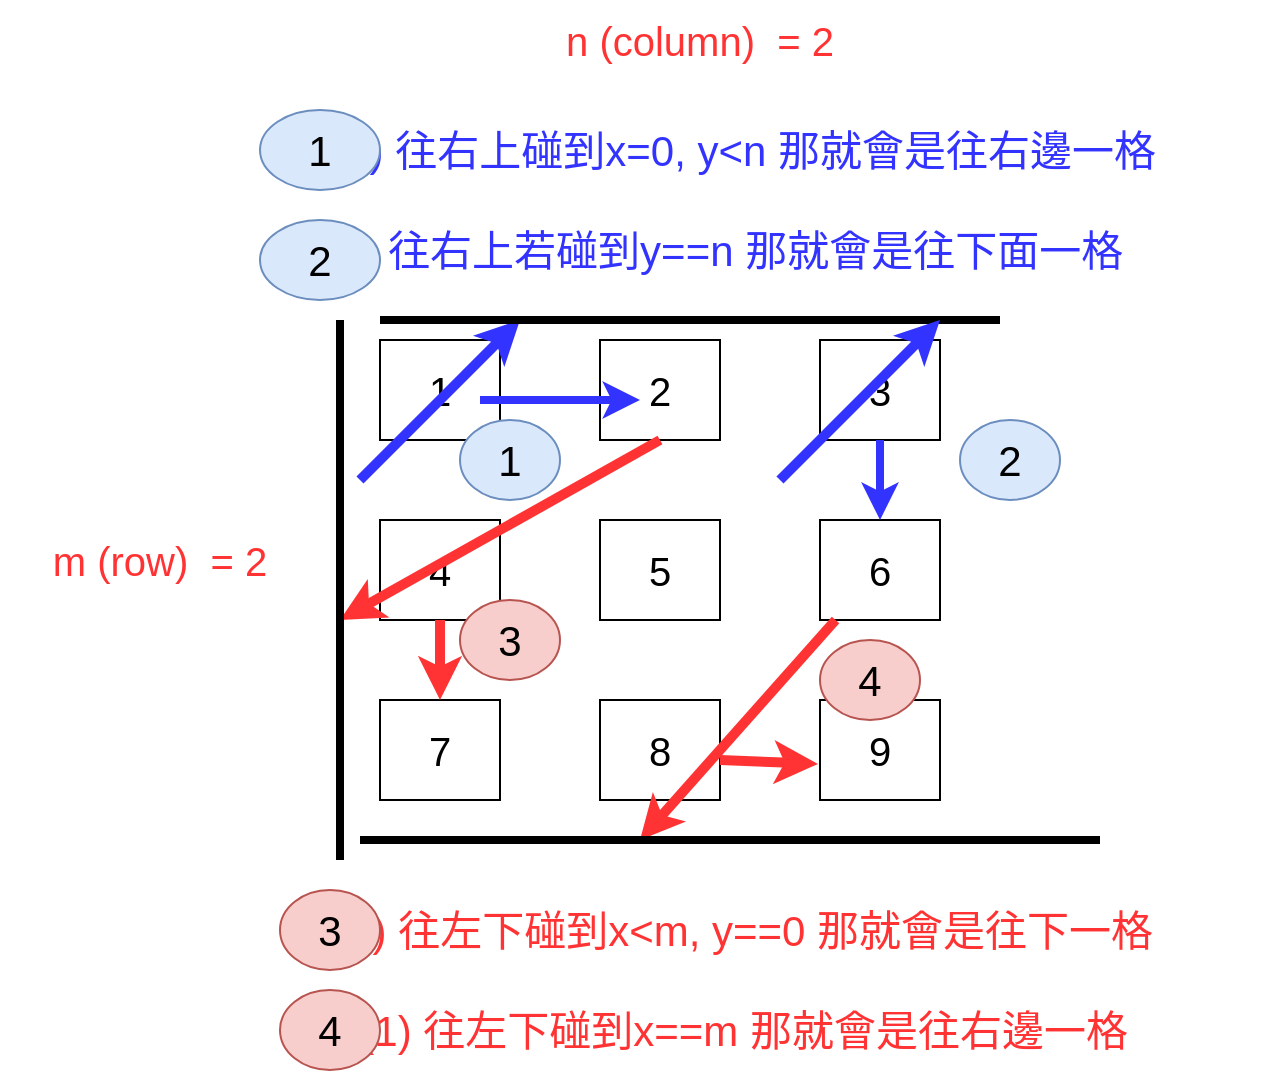 <mxfile version="13.9.5" type="device"><diagram id="MdFeueURaxVA89g-klYh" name="第 1 页"><mxGraphModel dx="1426" dy="905" grid="1" gridSize="10" guides="1" tooltips="1" connect="1" arrows="1" fold="1" page="1" pageScale="1" pageWidth="827" pageHeight="1169" math="0" shadow="0"><root><mxCell id="0"/><mxCell id="1" parent="0"/><mxCell id="onw4uzA2D6wQNw6RYLB--1" value="&lt;font style=&quot;font-size: 20px&quot;&gt;1&lt;/font&gt;" style="rounded=0;whiteSpace=wrap;html=1;" vertex="1" parent="1"><mxGeometry x="210" y="210" width="60" height="50" as="geometry"/></mxCell><mxCell id="onw4uzA2D6wQNw6RYLB--3" value="&lt;font style=&quot;font-size: 20px&quot;&gt;2&lt;/font&gt;" style="rounded=0;whiteSpace=wrap;html=1;" vertex="1" parent="1"><mxGeometry x="320" y="210" width="60" height="50" as="geometry"/></mxCell><mxCell id="onw4uzA2D6wQNw6RYLB--4" value="&lt;font style=&quot;font-size: 20px&quot;&gt;3&lt;/font&gt;" style="rounded=0;whiteSpace=wrap;html=1;" vertex="1" parent="1"><mxGeometry x="430" y="210" width="60" height="50" as="geometry"/></mxCell><mxCell id="onw4uzA2D6wQNw6RYLB--6" value="&lt;span style=&quot;font-size: 20px&quot;&gt;4&lt;/span&gt;" style="rounded=0;whiteSpace=wrap;html=1;" vertex="1" parent="1"><mxGeometry x="210" y="300" width="60" height="50" as="geometry"/></mxCell><mxCell id="onw4uzA2D6wQNw6RYLB--7" value="&lt;span style=&quot;font-size: 20px&quot;&gt;5&lt;/span&gt;" style="rounded=0;whiteSpace=wrap;html=1;" vertex="1" parent="1"><mxGeometry x="320" y="300" width="60" height="50" as="geometry"/></mxCell><mxCell id="onw4uzA2D6wQNw6RYLB--8" value="&lt;span style=&quot;font-size: 20px&quot;&gt;6&lt;/span&gt;" style="rounded=0;whiteSpace=wrap;html=1;" vertex="1" parent="1"><mxGeometry x="430" y="300" width="60" height="50" as="geometry"/></mxCell><mxCell id="onw4uzA2D6wQNw6RYLB--10" value="&lt;span style=&quot;font-size: 20px&quot;&gt;7&lt;/span&gt;" style="rounded=0;whiteSpace=wrap;html=1;" vertex="1" parent="1"><mxGeometry x="210" y="390" width="60" height="50" as="geometry"/></mxCell><mxCell id="onw4uzA2D6wQNw6RYLB--11" value="&lt;span style=&quot;font-size: 20px&quot;&gt;8&lt;/span&gt;" style="rounded=0;whiteSpace=wrap;html=1;" vertex="1" parent="1"><mxGeometry x="320" y="390" width="60" height="50" as="geometry"/></mxCell><mxCell id="onw4uzA2D6wQNw6RYLB--12" value="&lt;span style=&quot;font-size: 20px&quot;&gt;9&lt;/span&gt;" style="rounded=0;whiteSpace=wrap;html=1;" vertex="1" parent="1"><mxGeometry x="430" y="390" width="60" height="50" as="geometry"/></mxCell><mxCell id="onw4uzA2D6wQNw6RYLB--13" value="" style="endArrow=classic;html=1;strokeColor=#3333FF;strokeWidth=5;" edge="1" parent="1"><mxGeometry width="50" height="50" relative="1" as="geometry"><mxPoint x="200" y="280" as="sourcePoint"/><mxPoint x="280" y="200" as="targetPoint"/></mxGeometry></mxCell><mxCell id="onw4uzA2D6wQNw6RYLB--14" value="" style="endArrow=none;html=1;strokeWidth=4;" edge="1" parent="1"><mxGeometry width="50" height="50" relative="1" as="geometry"><mxPoint x="210" y="200" as="sourcePoint"/><mxPoint x="520" y="200" as="targetPoint"/></mxGeometry></mxCell><mxCell id="onw4uzA2D6wQNw6RYLB--15" value="&lt;font style=&quot;font-size: 21px&quot; color=&quot;#3333ff&quot;&gt;(1) 往右上碰到x=0, y&amp;lt;n 那就會是往右邊一格&amp;nbsp;&lt;/font&gt;" style="text;html=1;strokeColor=none;fillColor=none;align=center;verticalAlign=middle;whiteSpace=wrap;rounded=0;" vertex="1" parent="1"><mxGeometry x="130" y="100" width="530" height="30" as="geometry"/></mxCell><mxCell id="onw4uzA2D6wQNw6RYLB--16" value="&lt;font style=&quot;font-size: 20px&quot; color=&quot;#ff3333&quot;&gt;m (row)&amp;nbsp; = 2&lt;/font&gt;" style="text;html=1;strokeColor=none;fillColor=none;align=center;verticalAlign=middle;whiteSpace=wrap;rounded=0;" vertex="1" parent="1"><mxGeometry x="20" y="300" width="160" height="40" as="geometry"/></mxCell><mxCell id="onw4uzA2D6wQNw6RYLB--17" value="&lt;font style=&quot;font-size: 20px&quot; color=&quot;#ff3333&quot;&gt;n (column)&amp;nbsp; = 2&lt;/font&gt;" style="text;html=1;strokeColor=none;fillColor=none;align=center;verticalAlign=middle;whiteSpace=wrap;rounded=0;" vertex="1" parent="1"><mxGeometry x="290" y="40" width="160" height="40" as="geometry"/></mxCell><mxCell id="onw4uzA2D6wQNw6RYLB--20" value="&lt;font style=&quot;font-size: 21px&quot; color=&quot;#3333ff&quot;&gt;(2) 往右上若碰到y==n 那就會是往下面一格&amp;nbsp;&lt;/font&gt;" style="text;html=1;strokeColor=none;fillColor=none;align=center;verticalAlign=middle;whiteSpace=wrap;rounded=0;" vertex="1" parent="1"><mxGeometry x="120" y="150" width="530" height="30" as="geometry"/></mxCell><mxCell id="onw4uzA2D6wQNw6RYLB--22" value="" style="endArrow=classic;html=1;strokeWidth=4;strokeColor=#3333FF;" edge="1" parent="1"><mxGeometry width="50" height="50" relative="1" as="geometry"><mxPoint x="260" y="240" as="sourcePoint"/><mxPoint x="340" y="240" as="targetPoint"/></mxGeometry></mxCell><mxCell id="onw4uzA2D6wQNw6RYLB--23" value="&lt;font style=&quot;font-size: 21px&quot;&gt;1&lt;/font&gt;" style="ellipse;whiteSpace=wrap;html=1;fillColor=#dae8fc;strokeColor=#6c8ebf;" vertex="1" parent="1"><mxGeometry x="250" y="250" width="50" height="40" as="geometry"/></mxCell><mxCell id="onw4uzA2D6wQNw6RYLB--24" value="&lt;font style=&quot;font-size: 21px&quot;&gt;1&lt;/font&gt;" style="ellipse;whiteSpace=wrap;html=1;fillColor=#dae8fc;strokeColor=#6c8ebf;" vertex="1" parent="1"><mxGeometry x="150" y="95" width="60" height="40" as="geometry"/></mxCell><mxCell id="onw4uzA2D6wQNw6RYLB--25" value="" style="endArrow=classic;html=1;strokeColor=#3333FF;strokeWidth=5;" edge="1" parent="1"><mxGeometry width="50" height="50" relative="1" as="geometry"><mxPoint x="410" y="280" as="sourcePoint"/><mxPoint x="490" y="200" as="targetPoint"/></mxGeometry></mxCell><mxCell id="onw4uzA2D6wQNw6RYLB--26" value="" style="endArrow=classic;html=1;strokeWidth=4;strokeColor=#3333FF;" edge="1" parent="1" source="onw4uzA2D6wQNw6RYLB--4" target="onw4uzA2D6wQNw6RYLB--8"><mxGeometry width="50" height="50" relative="1" as="geometry"><mxPoint x="270" y="250" as="sourcePoint"/><mxPoint x="350" y="250" as="targetPoint"/></mxGeometry></mxCell><mxCell id="onw4uzA2D6wQNw6RYLB--27" value="&lt;font style=&quot;font-size: 21px&quot;&gt;2&lt;/font&gt;" style="ellipse;whiteSpace=wrap;html=1;fillColor=#dae8fc;strokeColor=#6c8ebf;" vertex="1" parent="1"><mxGeometry x="500" y="250" width="50" height="40" as="geometry"/></mxCell><mxCell id="onw4uzA2D6wQNw6RYLB--28" value="&lt;font style=&quot;font-size: 21px&quot;&gt;2&lt;/font&gt;" style="ellipse;whiteSpace=wrap;html=1;fillColor=#dae8fc;strokeColor=#6c8ebf;" vertex="1" parent="1"><mxGeometry x="150" y="150" width="60" height="40" as="geometry"/></mxCell><mxCell id="onw4uzA2D6wQNw6RYLB--30" value="" style="endArrow=classic;html=1;strokeWidth=5;exitX=0.5;exitY=1;exitDx=0;exitDy=0;strokeColor=#FF3333;" edge="1" parent="1" source="onw4uzA2D6wQNw6RYLB--3"><mxGeometry width="50" height="50" relative="1" as="geometry"><mxPoint x="340" y="230" as="sourcePoint"/><mxPoint x="190" y="350" as="targetPoint"/></mxGeometry></mxCell><mxCell id="onw4uzA2D6wQNw6RYLB--31" value="&lt;font style=&quot;font-size: 21px&quot; color=&quot;#ff3333&quot;&gt;(1) 往左下碰到x&amp;lt;m, y==0 那就會是往下一格&amp;nbsp;&lt;/font&gt;" style="text;html=1;strokeColor=none;fillColor=none;align=center;verticalAlign=middle;whiteSpace=wrap;rounded=0;" vertex="1" parent="1"><mxGeometry x="130" y="490" width="530" height="30" as="geometry"/></mxCell><mxCell id="onw4uzA2D6wQNw6RYLB--32" value="&lt;font style=&quot;font-size: 21px&quot; color=&quot;#ff3333&quot;&gt;(1) 往左下碰到x==m 那就會是往右邊一格&amp;nbsp;&lt;/font&gt;" style="text;html=1;strokeColor=none;fillColor=none;align=center;verticalAlign=middle;whiteSpace=wrap;rounded=0;" vertex="1" parent="1"><mxGeometry x="130" y="540" width="530" height="30" as="geometry"/></mxCell><mxCell id="onw4uzA2D6wQNw6RYLB--33" value="" style="endArrow=none;html=1;strokeWidth=4;" edge="1" parent="1"><mxGeometry width="50" height="50" relative="1" as="geometry"><mxPoint x="190" y="200" as="sourcePoint"/><mxPoint x="190" y="470" as="targetPoint"/></mxGeometry></mxCell><mxCell id="onw4uzA2D6wQNw6RYLB--34" value="" style="endArrow=classic;html=1;strokeWidth=5;exitX=0.5;exitY=1;exitDx=0;exitDy=0;strokeColor=#FF3333;entryX=0.5;entryY=0;entryDx=0;entryDy=0;" edge="1" parent="1" source="onw4uzA2D6wQNw6RYLB--6" target="onw4uzA2D6wQNw6RYLB--10"><mxGeometry width="50" height="50" relative="1" as="geometry"><mxPoint x="360" y="270" as="sourcePoint"/><mxPoint x="200" y="360" as="targetPoint"/></mxGeometry></mxCell><mxCell id="onw4uzA2D6wQNw6RYLB--35" value="&lt;span style=&quot;font-size: 21px&quot;&gt;3&lt;/span&gt;" style="ellipse;whiteSpace=wrap;html=1;fillColor=#f8cecc;strokeColor=#b85450;" vertex="1" parent="1"><mxGeometry x="250" y="340" width="50" height="40" as="geometry"/></mxCell><mxCell id="onw4uzA2D6wQNw6RYLB--36" value="&lt;span style=&quot;font-size: 21px&quot;&gt;4&lt;/span&gt;" style="ellipse;whiteSpace=wrap;html=1;fillColor=#f8cecc;strokeColor=#b85450;" vertex="1" parent="1"><mxGeometry x="430" y="360" width="50" height="40" as="geometry"/></mxCell><mxCell id="onw4uzA2D6wQNw6RYLB--37" value="" style="endArrow=classic;html=1;strokeWidth=5;strokeColor=#FF3333;" edge="1" parent="1" source="onw4uzA2D6wQNw6RYLB--8"><mxGeometry width="50" height="50" relative="1" as="geometry"><mxPoint x="500" y="340" as="sourcePoint"/><mxPoint x="340" y="460" as="targetPoint"/></mxGeometry></mxCell><mxCell id="onw4uzA2D6wQNw6RYLB--38" value="" style="endArrow=none;html=1;strokeWidth=4;" edge="1" parent="1"><mxGeometry width="50" height="50" relative="1" as="geometry"><mxPoint x="200" y="460" as="sourcePoint"/><mxPoint x="570" y="460" as="targetPoint"/></mxGeometry></mxCell><mxCell id="onw4uzA2D6wQNw6RYLB--39" value="" style="endArrow=classic;html=1;strokeWidth=5;strokeColor=#FF3333;entryX=-0.017;entryY=0.64;entryDx=0;entryDy=0;entryPerimeter=0;" edge="1" parent="1" target="onw4uzA2D6wQNw6RYLB--12"><mxGeometry width="50" height="50" relative="1" as="geometry"><mxPoint x="380" y="420" as="sourcePoint"/><mxPoint x="360" y="470" as="targetPoint"/></mxGeometry></mxCell><mxCell id="onw4uzA2D6wQNw6RYLB--40" value="&lt;span style=&quot;font-size: 21px&quot;&gt;3&lt;/span&gt;" style="ellipse;whiteSpace=wrap;html=1;fillColor=#f8cecc;strokeColor=#b85450;" vertex="1" parent="1"><mxGeometry x="160" y="485" width="50" height="40" as="geometry"/></mxCell><mxCell id="onw4uzA2D6wQNw6RYLB--41" value="&lt;span style=&quot;font-size: 21px&quot;&gt;4&lt;/span&gt;" style="ellipse;whiteSpace=wrap;html=1;fillColor=#f8cecc;strokeColor=#b85450;" vertex="1" parent="1"><mxGeometry x="160" y="535" width="50" height="40" as="geometry"/></mxCell></root></mxGraphModel></diagram></mxfile>
